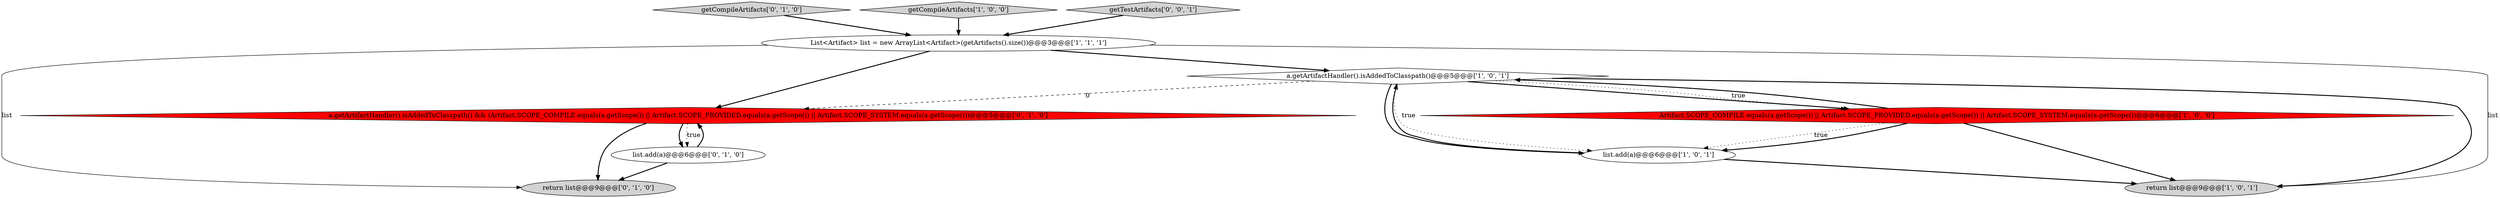digraph {
6 [style = filled, label = "return list@@@9@@@['0', '1', '0']", fillcolor = lightgray, shape = ellipse image = "AAA0AAABBB2BBB"];
1 [style = filled, label = "List<Artifact> list = new ArrayList<Artifact>(getArtifacts().size())@@@3@@@['1', '1', '1']", fillcolor = white, shape = ellipse image = "AAA0AAABBB1BBB"];
9 [style = filled, label = "a.getArtifactHandler().isAddedToClasspath() && (Artifact.SCOPE_COMPILE.equals(a.getScope()) || Artifact.SCOPE_PROVIDED.equals(a.getScope()) || Artifact.SCOPE_SYSTEM.equals(a.getScope()))@@@5@@@['0', '1', '0']", fillcolor = red, shape = diamond image = "AAA1AAABBB2BBB"];
0 [style = filled, label = "list.add(a)@@@6@@@['1', '0', '1']", fillcolor = white, shape = ellipse image = "AAA0AAABBB1BBB"];
8 [style = filled, label = "getCompileArtifacts['0', '1', '0']", fillcolor = lightgray, shape = diamond image = "AAA0AAABBB2BBB"];
4 [style = filled, label = "a.getArtifactHandler().isAddedToClasspath()@@@5@@@['1', '0', '1']", fillcolor = white, shape = diamond image = "AAA0AAABBB1BBB"];
2 [style = filled, label = "Artifact.SCOPE_COMPILE.equals(a.getScope()) || Artifact.SCOPE_PROVIDED.equals(a.getScope()) || Artifact.SCOPE_SYSTEM.equals(a.getScope())@@@6@@@['1', '0', '0']", fillcolor = red, shape = diamond image = "AAA1AAABBB1BBB"];
5 [style = filled, label = "getCompileArtifacts['1', '0', '0']", fillcolor = lightgray, shape = diamond image = "AAA0AAABBB1BBB"];
3 [style = filled, label = "return list@@@9@@@['1', '0', '1']", fillcolor = lightgray, shape = ellipse image = "AAA0AAABBB1BBB"];
7 [style = filled, label = "list.add(a)@@@6@@@['0', '1', '0']", fillcolor = white, shape = ellipse image = "AAA0AAABBB2BBB"];
10 [style = filled, label = "getTestArtifacts['0', '0', '1']", fillcolor = lightgray, shape = diamond image = "AAA0AAABBB3BBB"];
0->3 [style = bold, label=""];
4->3 [style = bold, label=""];
1->4 [style = bold, label=""];
1->6 [style = solid, label="list"];
2->0 [style = dotted, label="true"];
2->3 [style = bold, label=""];
4->0 [style = dotted, label="true"];
4->2 [style = bold, label=""];
9->7 [style = bold, label=""];
2->4 [style = bold, label=""];
1->9 [style = bold, label=""];
4->0 [style = bold, label=""];
9->6 [style = bold, label=""];
7->9 [style = bold, label=""];
8->1 [style = bold, label=""];
5->1 [style = bold, label=""];
4->9 [style = dashed, label="0"];
2->0 [style = bold, label=""];
0->4 [style = bold, label=""];
7->6 [style = bold, label=""];
9->7 [style = dotted, label="true"];
10->1 [style = bold, label=""];
1->3 [style = solid, label="list"];
4->2 [style = dotted, label="true"];
}
